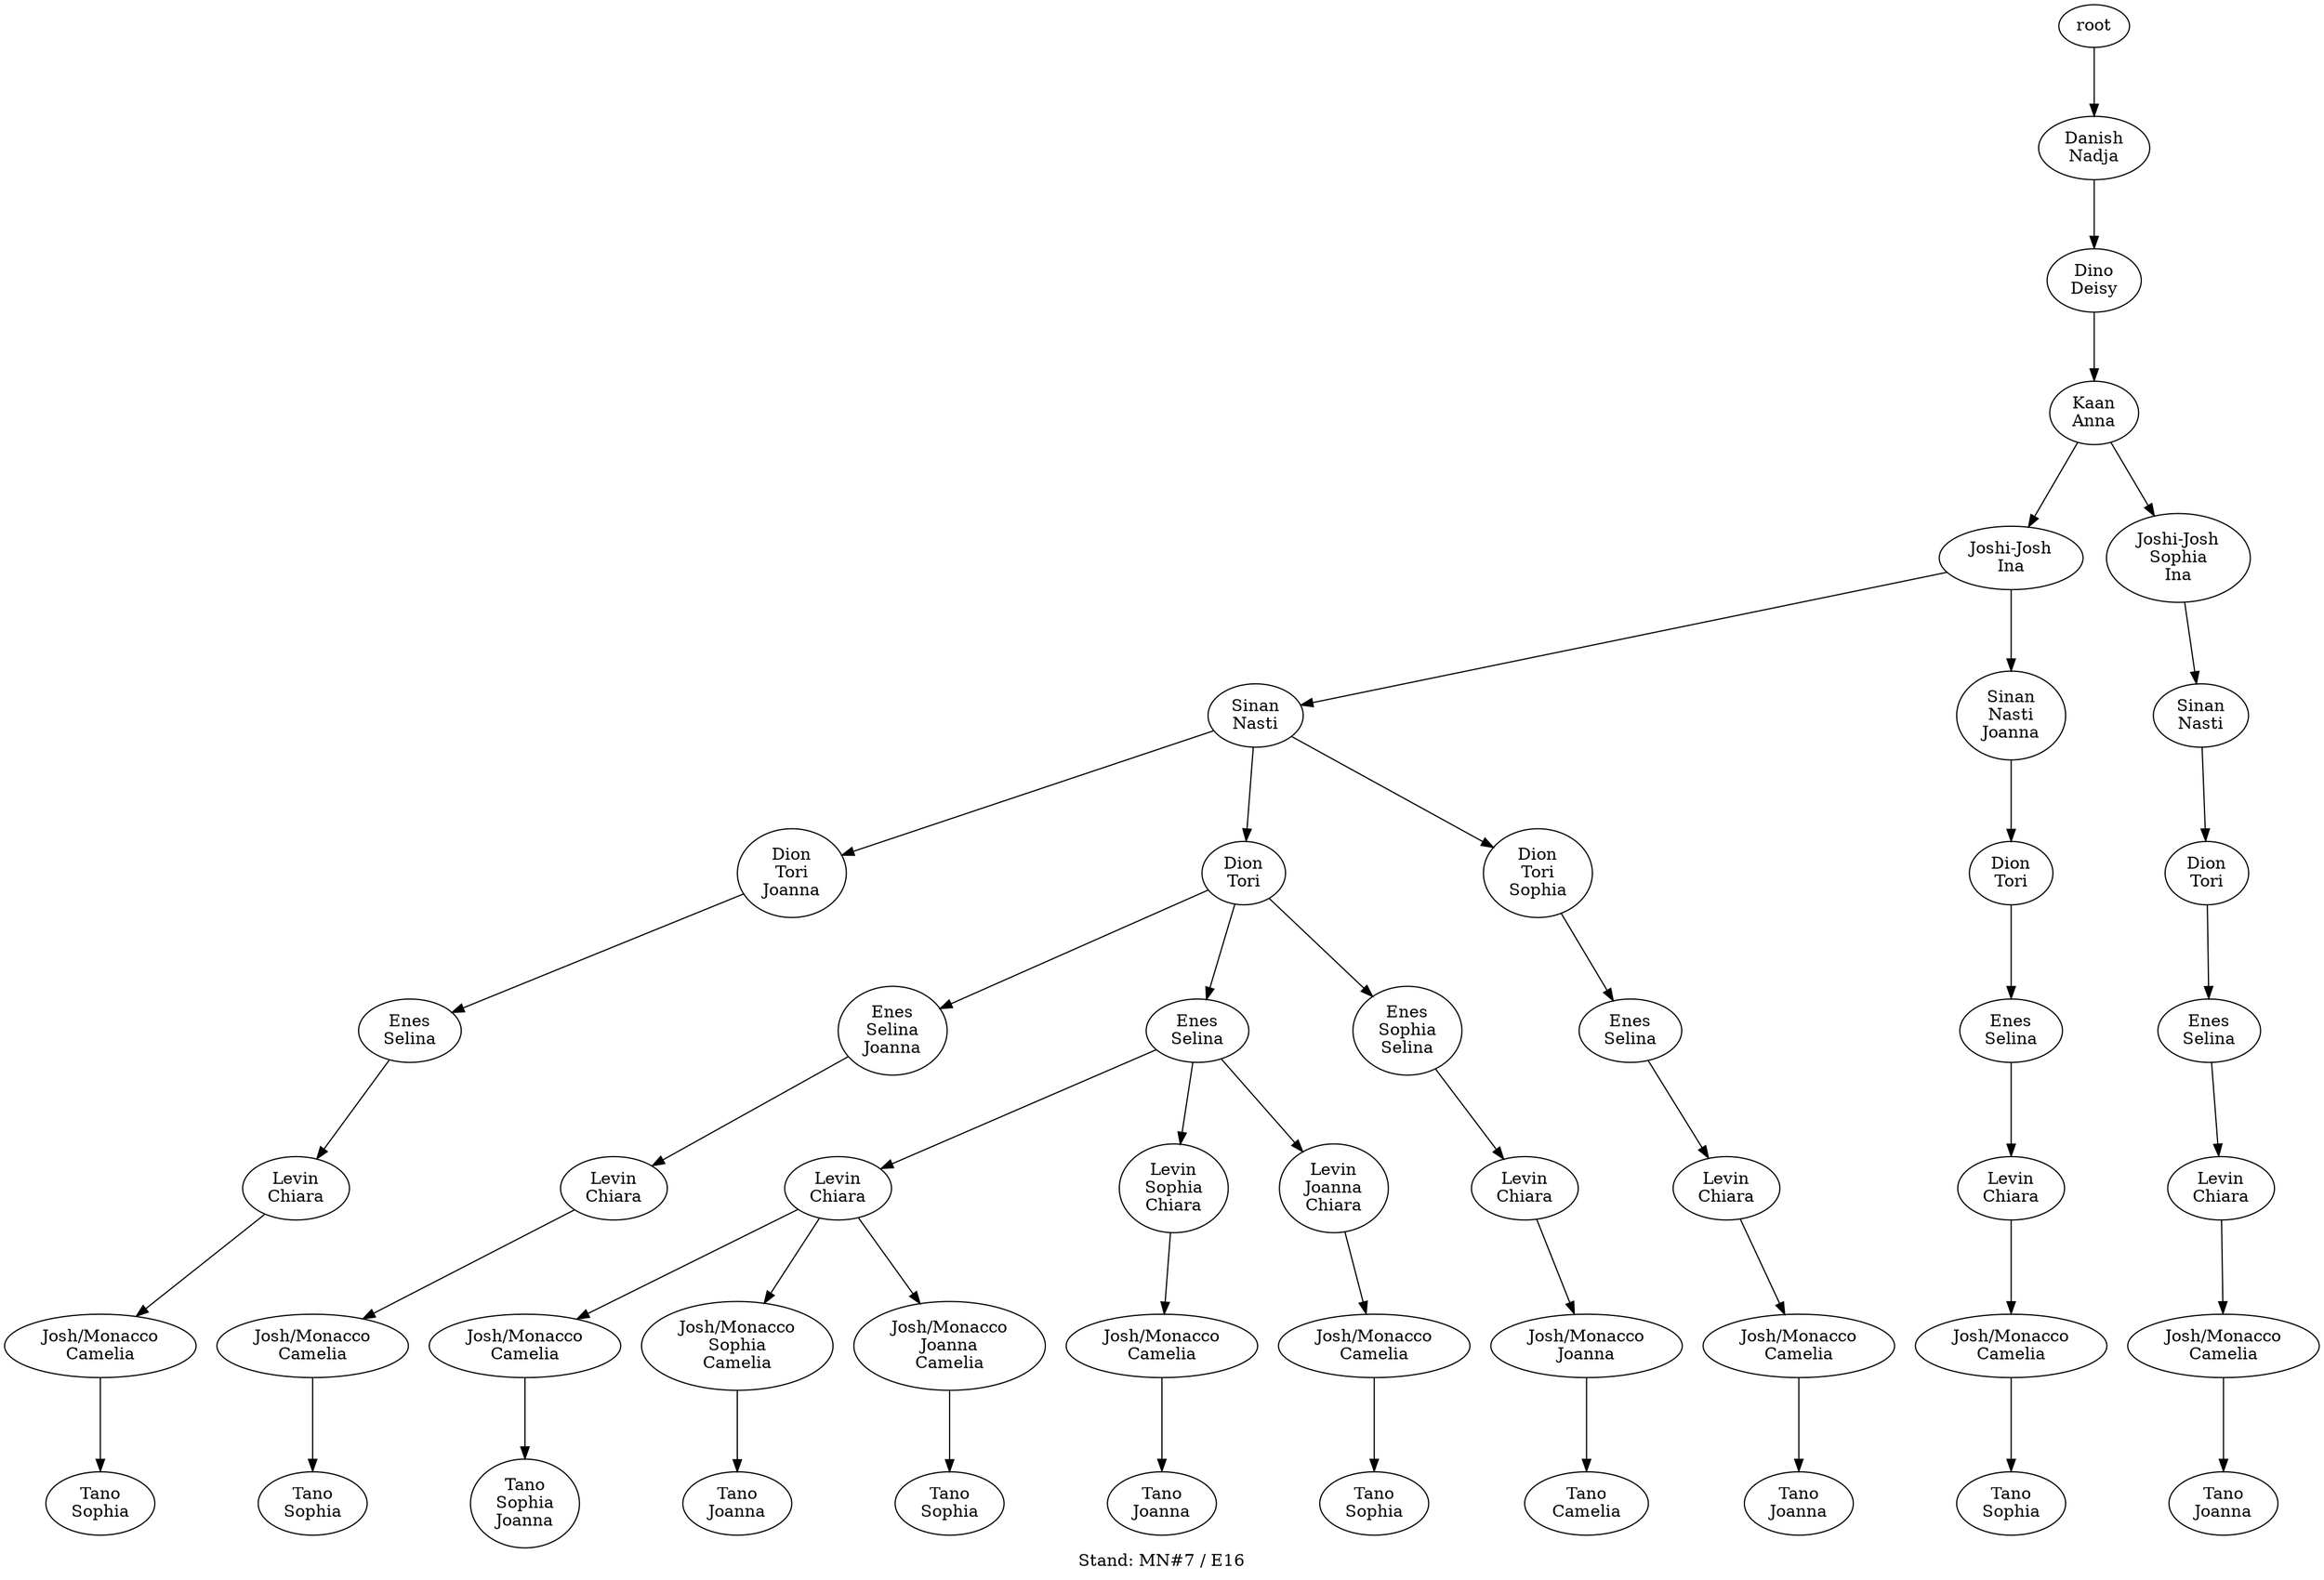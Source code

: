 digraph D { labelloc="b"; label="Stand: MN#7 / E16"; ranksep=0.8;
"root/6"[label="Danish\nNadja"]
"root" -> "root/6";
"root/6/3"[label="Dino\nDeisy"]
"root/6" -> "root/6/3";
"root/6/3/0"[label="Kaan\nAnna"]
"root/6/3" -> "root/6/3/0";
"root/6/3/0/4"[label="Joshi-Josh\nIna"]
"root/6/3/0" -> "root/6/3/0/4";
"root/6/3/0/4/7"[label="Sinan\nNasti"]
"root/6/3/0/4" -> "root/6/3/0/4/7";
"root/6/3/0/4/7/10,5"[label="Dion\nTori\nJoanna"]
"root/6/3/0/4/7" -> "root/6/3/0/4/7/10,5";
"root/6/3/0/4/7/10,5/8"[label="Enes\nSelina"]
"root/6/3/0/4/7/10,5" -> "root/6/3/0/4/7/10,5/8";
"root/6/3/0/4/7/10,5/8/2"[label="Levin\nChiara"]
"root/6/3/0/4/7/10,5/8" -> "root/6/3/0/4/7/10,5/8/2";
"root/6/3/0/4/7/10,5/8/2/1"[label="Josh/Monacco\nCamelia"]
"root/6/3/0/4/7/10,5/8/2" -> "root/6/3/0/4/7/10,5/8/2/1";
"root/6/3/0/4/7/10,5/8/2/1/9"[label="Tano\nSophia"]
"root/6/3/0/4/7/10,5/8/2/1" -> "root/6/3/0/4/7/10,5/8/2/1/9";
"root/6/3/0/4/7/10"[label="Dion\nTori"]
"root/6/3/0/4/7" -> "root/6/3/0/4/7/10";
"root/6/3/0/4/7/10/8,5"[label="Enes\nSelina\nJoanna"]
"root/6/3/0/4/7/10" -> "root/6/3/0/4/7/10/8,5";
"root/6/3/0/4/7/10/8,5/2"[label="Levin\nChiara"]
"root/6/3/0/4/7/10/8,5" -> "root/6/3/0/4/7/10/8,5/2";
"root/6/3/0/4/7/10/8,5/2/1"[label="Josh/Monacco\nCamelia"]
"root/6/3/0/4/7/10/8,5/2" -> "root/6/3/0/4/7/10/8,5/2/1";
"root/6/3/0/4/7/10/8,5/2/1/9"[label="Tano\nSophia"]
"root/6/3/0/4/7/10/8,5/2/1" -> "root/6/3/0/4/7/10/8,5/2/1/9";
"root/6/3/0/4/7,5"[label="Sinan\nNasti\nJoanna"]
"root/6/3/0/4" -> "root/6/3/0/4/7,5";
"root/6/3/0/4/7,5/10"[label="Dion\nTori"]
"root/6/3/0/4/7,5" -> "root/6/3/0/4/7,5/10";
"root/6/3/0/4/7,5/10/8"[label="Enes\nSelina"]
"root/6/3/0/4/7,5/10" -> "root/6/3/0/4/7,5/10/8";
"root/6/3/0/4/7,5/10/8/2"[label="Levin\nChiara"]
"root/6/3/0/4/7,5/10/8" -> "root/6/3/0/4/7,5/10/8/2";
"root/6/3/0/4/7,5/10/8/2/1"[label="Josh/Monacco\nCamelia"]
"root/6/3/0/4/7,5/10/8/2" -> "root/6/3/0/4/7,5/10/8/2/1";
"root/6/3/0/4/7,5/10/8/2/1/9"[label="Tano\nSophia"]
"root/6/3/0/4/7,5/10/8/2/1" -> "root/6/3/0/4/7,5/10/8/2/1/9";
"root/6/3/0/4/7/10/8"[label="Enes\nSelina"]
"root/6/3/0/4/7/10" -> "root/6/3/0/4/7/10/8";
"root/6/3/0/4/7/10/8/2"[label="Levin\nChiara"]
"root/6/3/0/4/7/10/8" -> "root/6/3/0/4/7/10/8/2";
"root/6/3/0/4/7/10/8/2/1"[label="Josh/Monacco\nCamelia"]
"root/6/3/0/4/7/10/8/2" -> "root/6/3/0/4/7/10/8/2/1";
"root/6/3/0/4/7/10/8/2/1/9,5"[label="Tano\nSophia\nJoanna"]
"root/6/3/0/4/7/10/8/2/1" -> "root/6/3/0/4/7/10/8/2/1/9,5";
"root/6/3/0/9,4"[label="Joshi-Josh\nSophia\nIna"]
"root/6/3/0" -> "root/6/3/0/9,4";
"root/6/3/0/9,4/7"[label="Sinan\nNasti"]
"root/6/3/0/9,4" -> "root/6/3/0/9,4/7";
"root/6/3/0/9,4/7/10"[label="Dion\nTori"]
"root/6/3/0/9,4/7" -> "root/6/3/0/9,4/7/10";
"root/6/3/0/9,4/7/10/8"[label="Enes\nSelina"]
"root/6/3/0/9,4/7/10" -> "root/6/3/0/9,4/7/10/8";
"root/6/3/0/9,4/7/10/8/2"[label="Levin\nChiara"]
"root/6/3/0/9,4/7/10/8" -> "root/6/3/0/9,4/7/10/8/2";
"root/6/3/0/9,4/7/10/8/2/1"[label="Josh/Monacco\nCamelia"]
"root/6/3/0/9,4/7/10/8/2" -> "root/6/3/0/9,4/7/10/8/2/1";
"root/6/3/0/9,4/7/10/8/2/1/5"[label="Tano\nJoanna"]
"root/6/3/0/9,4/7/10/8/2/1" -> "root/6/3/0/9,4/7/10/8/2/1/5";
"root/6/3/0/4/7/10/8/9,2"[label="Levin\nSophia\nChiara"]
"root/6/3/0/4/7/10/8" -> "root/6/3/0/4/7/10/8/9,2";
"root/6/3/0/4/7/10/8/9,2/1"[label="Josh/Monacco\nCamelia"]
"root/6/3/0/4/7/10/8/9,2" -> "root/6/3/0/4/7/10/8/9,2/1";
"root/6/3/0/4/7/10/8/9,2/1/5"[label="Tano\nJoanna"]
"root/6/3/0/4/7/10/8/9,2/1" -> "root/6/3/0/4/7/10/8/9,2/1/5";
"root/6/3/0/4/7/10/8/5,2"[label="Levin\nJoanna\nChiara"]
"root/6/3/0/4/7/10/8" -> "root/6/3/0/4/7/10/8/5,2";
"root/6/3/0/4/7/10/8/5,2/1"[label="Josh/Monacco\nCamelia"]
"root/6/3/0/4/7/10/8/5,2" -> "root/6/3/0/4/7/10/8/5,2/1";
"root/6/3/0/4/7/10/8/5,2/1/9"[label="Tano\nSophia"]
"root/6/3/0/4/7/10/8/5,2/1" -> "root/6/3/0/4/7/10/8/5,2/1/9";
"root/6/3/0/4/7/10/8/2/9,1"[label="Josh/Monacco\nSophia\nCamelia"]
"root/6/3/0/4/7/10/8/2" -> "root/6/3/0/4/7/10/8/2/9,1";
"root/6/3/0/4/7/10/8/2/9,1/5"[label="Tano\nJoanna"]
"root/6/3/0/4/7/10/8/2/9,1" -> "root/6/3/0/4/7/10/8/2/9,1/5";
"root/6/3/0/4/7/10/8/2/5,1"[label="Josh/Monacco\nJoanna\nCamelia"]
"root/6/3/0/4/7/10/8/2" -> "root/6/3/0/4/7/10/8/2/5,1";
"root/6/3/0/4/7/10/8/2/5,1/9"[label="Tano\nSophia"]
"root/6/3/0/4/7/10/8/2/5,1" -> "root/6/3/0/4/7/10/8/2/5,1/9";
"root/6/3/0/4/7/10/9,8"[label="Enes\nSophia\nSelina"]
"root/6/3/0/4/7/10" -> "root/6/3/0/4/7/10/9,8";
"root/6/3/0/4/7/10/9,8/2"[label="Levin\nChiara"]
"root/6/3/0/4/7/10/9,8" -> "root/6/3/0/4/7/10/9,8/2";
"root/6/3/0/4/7/10/9,8/2/5"[label="Josh/Monacco\nJoanna"]
"root/6/3/0/4/7/10/9,8/2" -> "root/6/3/0/4/7/10/9,8/2/5";
"root/6/3/0/4/7/10/9,8/2/5/1"[label="Tano\nCamelia"]
"root/6/3/0/4/7/10/9,8/2/5" -> "root/6/3/0/4/7/10/9,8/2/5/1";
"root/6/3/0/4/7/10,9"[label="Dion\nTori\nSophia"]
"root/6/3/0/4/7" -> "root/6/3/0/4/7/10,9";
"root/6/3/0/4/7/10,9/8"[label="Enes\nSelina"]
"root/6/3/0/4/7/10,9" -> "root/6/3/0/4/7/10,9/8";
"root/6/3/0/4/7/10,9/8/2"[label="Levin\nChiara"]
"root/6/3/0/4/7/10,9/8" -> "root/6/3/0/4/7/10,9/8/2";
"root/6/3/0/4/7/10,9/8/2/1"[label="Josh/Monacco\nCamelia"]
"root/6/3/0/4/7/10,9/8/2" -> "root/6/3/0/4/7/10,9/8/2/1";
"root/6/3/0/4/7/10,9/8/2/1/5"[label="Tano\nJoanna"]
"root/6/3/0/4/7/10,9/8/2/1" -> "root/6/3/0/4/7/10,9/8/2/1/5";
}
